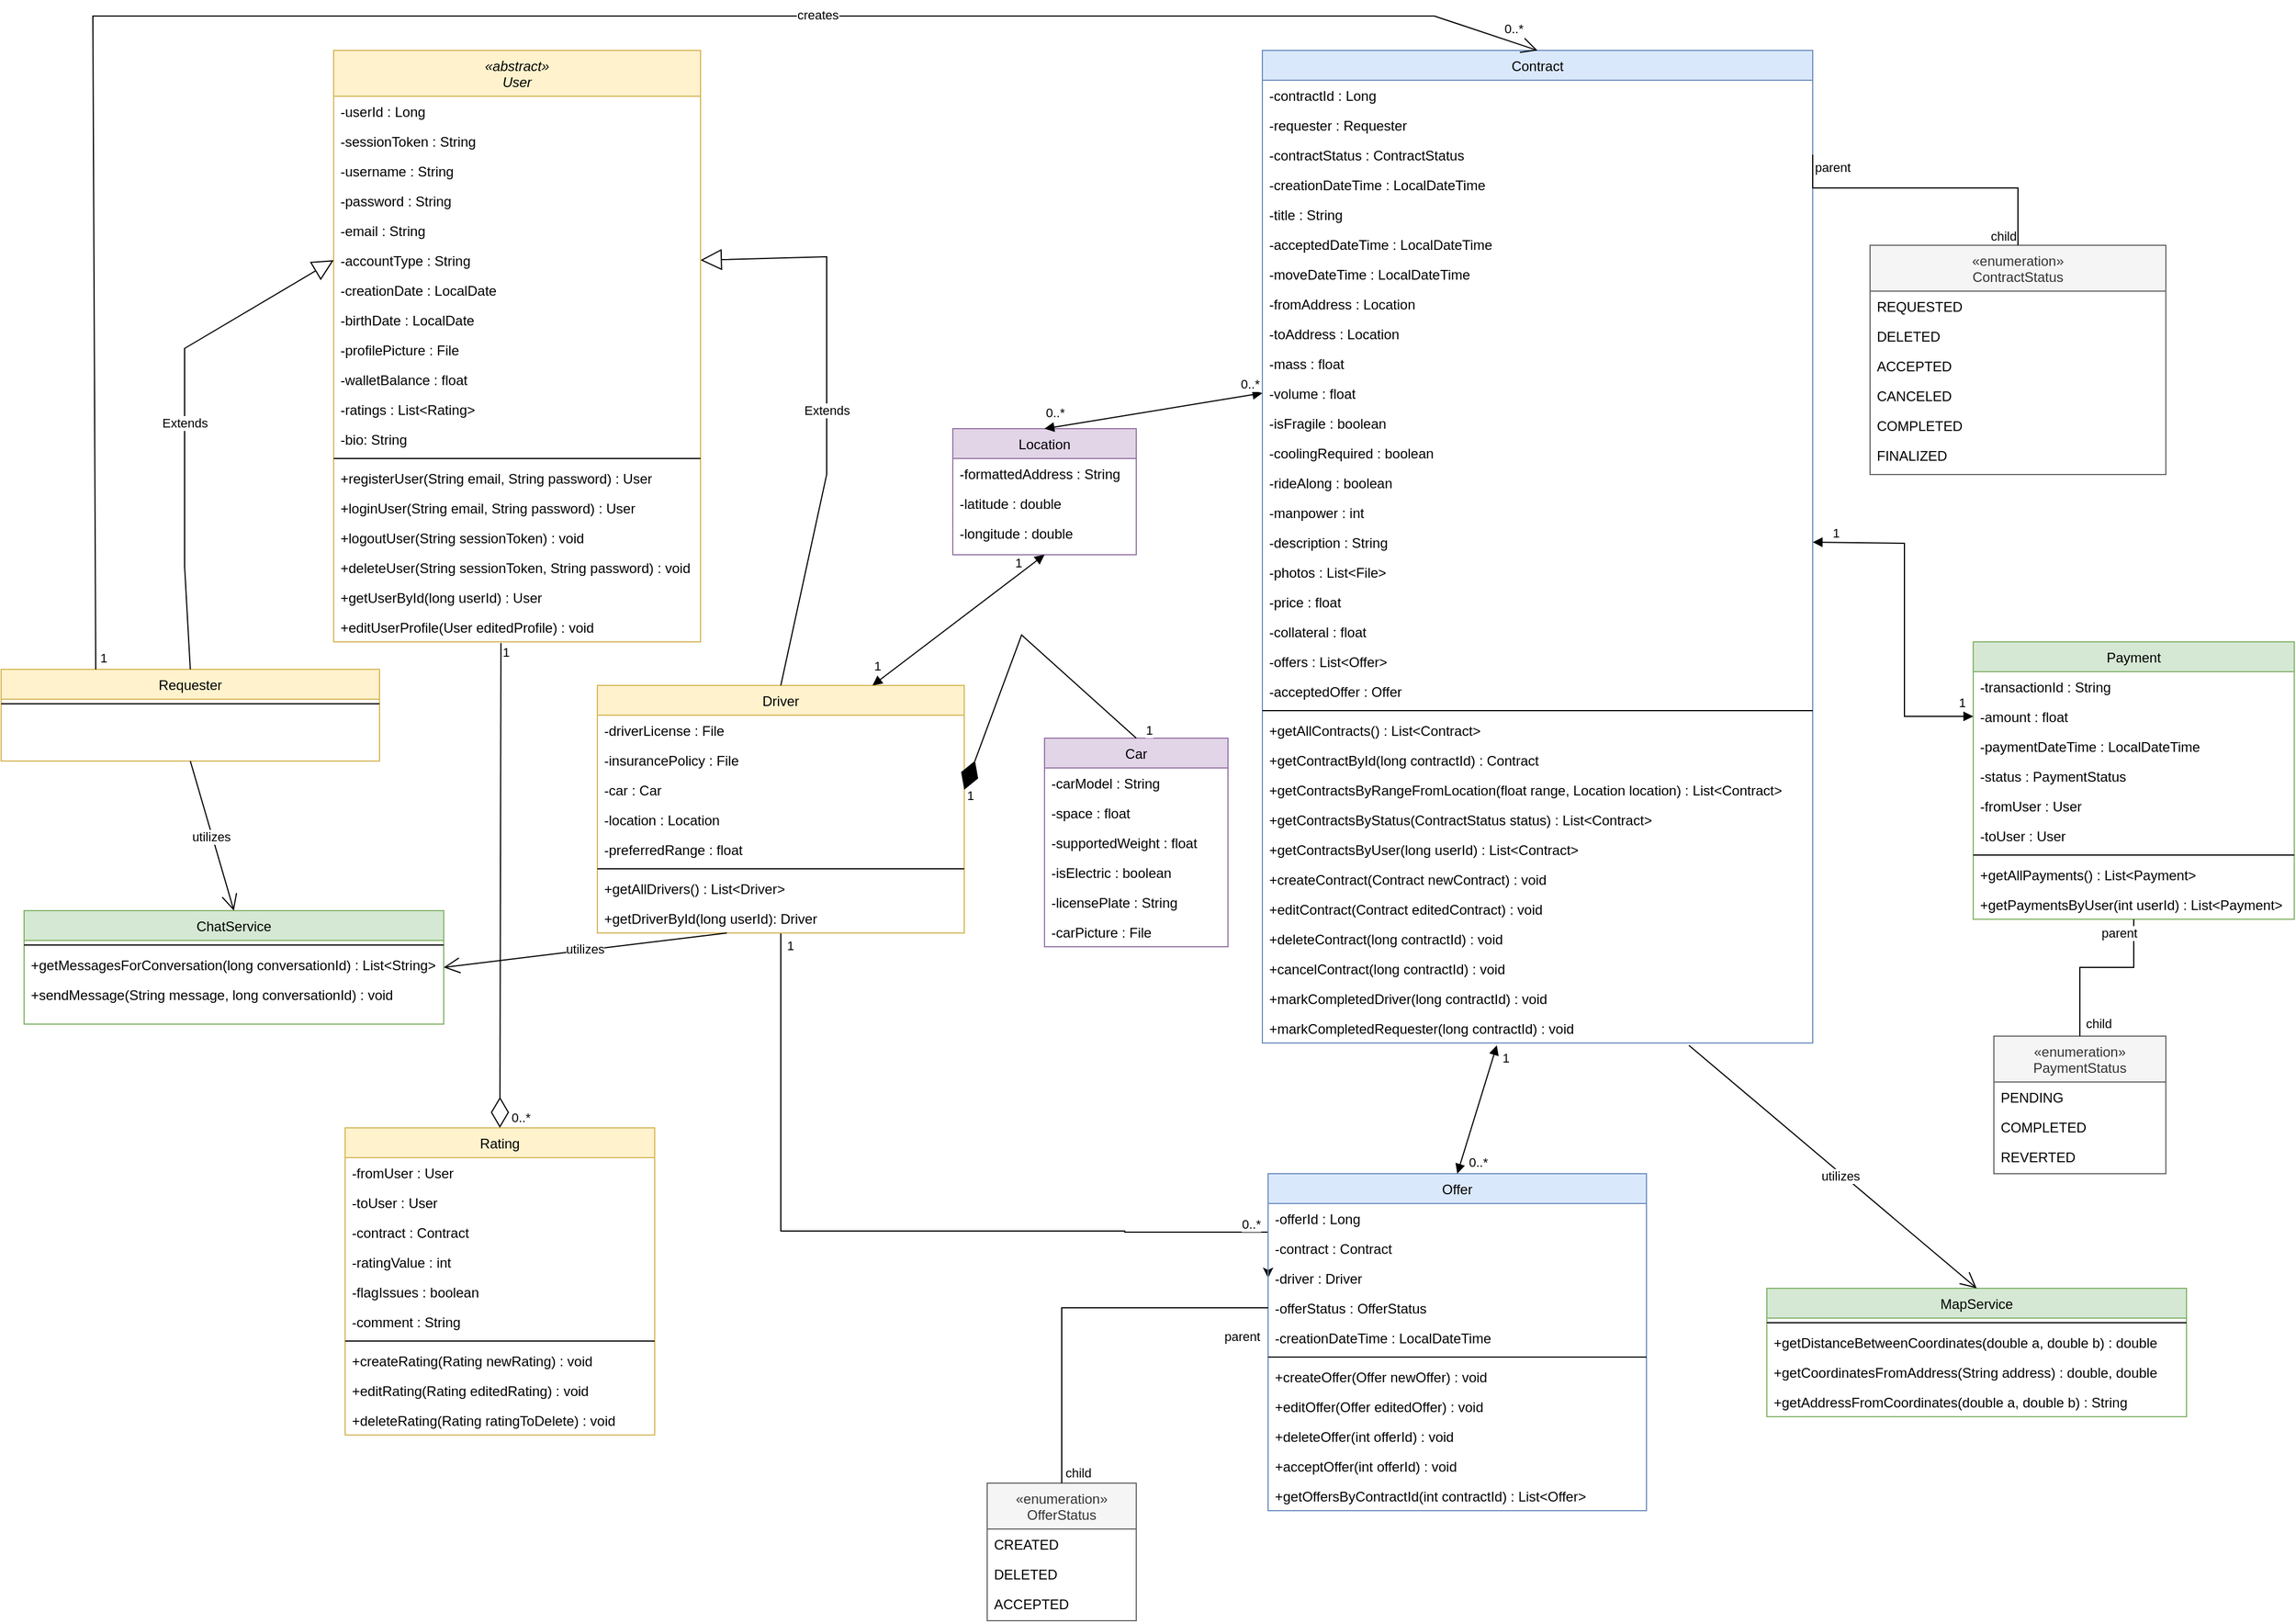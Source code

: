 <mxfile version="26.1.1">
  <diagram id="C5RBs43oDa-KdzZeNtuy" name="Page-1">
    <mxGraphModel dx="2593" dy="1281" grid="1" gridSize="10" guides="1" tooltips="1" connect="1" arrows="1" fold="1" page="1" pageScale="1" pageWidth="1654" pageHeight="1169" math="0" shadow="0">
      <root>
        <mxCell id="WIyWlLk6GJQsqaUBKTNV-0" />
        <mxCell id="WIyWlLk6GJQsqaUBKTNV-1" parent="WIyWlLk6GJQsqaUBKTNV-0" />
        <mxCell id="zkfFHV4jXpPFQw0GAbJ--0" value="«abstract»&#xa;User" style="swimlane;fontStyle=2;align=center;verticalAlign=top;childLayout=stackLayout;horizontal=1;startSize=40;horizontalStack=0;resizeParent=1;resizeLast=0;collapsible=1;marginBottom=0;rounded=0;shadow=0;strokeWidth=1;fillColor=#fff2cc;strokeColor=#d6b656;" parent="WIyWlLk6GJQsqaUBKTNV-1" vertex="1">
          <mxGeometry x="320" y="60" width="320" height="516" as="geometry">
            <mxRectangle x="230" y="140" width="160" height="26" as="alternateBounds" />
          </mxGeometry>
        </mxCell>
        <mxCell id="FhAC9SpLo2Exs4h5NFUT-3" value="-userId : Long" style="text;align=left;verticalAlign=top;spacingLeft=4;spacingRight=4;overflow=hidden;rotatable=0;points=[[0,0.5],[1,0.5]];portConstraint=eastwest;" parent="zkfFHV4jXpPFQw0GAbJ--0" vertex="1">
          <mxGeometry y="40" width="320" height="26" as="geometry" />
        </mxCell>
        <mxCell id="FhAC9SpLo2Exs4h5NFUT-22" value="-sessionToken : String" style="text;align=left;verticalAlign=top;spacingLeft=4;spacingRight=4;overflow=hidden;rotatable=0;points=[[0,0.5],[1,0.5]];portConstraint=eastwest;rounded=0;shadow=0;html=0;" parent="zkfFHV4jXpPFQw0GAbJ--0" vertex="1">
          <mxGeometry y="66" width="320" height="26" as="geometry" />
        </mxCell>
        <mxCell id="zkfFHV4jXpPFQw0GAbJ--1" value="-username : String" style="text;align=left;verticalAlign=top;spacingLeft=4;spacingRight=4;overflow=hidden;rotatable=0;points=[[0,0.5],[1,0.5]];portConstraint=eastwest;" parent="zkfFHV4jXpPFQw0GAbJ--0" vertex="1">
          <mxGeometry y="92" width="320" height="26" as="geometry" />
        </mxCell>
        <mxCell id="zkfFHV4jXpPFQw0GAbJ--2" value="-password : String" style="text;align=left;verticalAlign=top;spacingLeft=4;spacingRight=4;overflow=hidden;rotatable=0;points=[[0,0.5],[1,0.5]];portConstraint=eastwest;rounded=0;shadow=0;html=0;" parent="zkfFHV4jXpPFQw0GAbJ--0" vertex="1">
          <mxGeometry y="118" width="320" height="26" as="geometry" />
        </mxCell>
        <mxCell id="zkfFHV4jXpPFQw0GAbJ--3" value="-email : String" style="text;align=left;verticalAlign=top;spacingLeft=4;spacingRight=4;overflow=hidden;rotatable=0;points=[[0,0.5],[1,0.5]];portConstraint=eastwest;rounded=0;shadow=0;html=0;" parent="zkfFHV4jXpPFQw0GAbJ--0" vertex="1">
          <mxGeometry y="144" width="320" height="26" as="geometry" />
        </mxCell>
        <mxCell id="FhAC9SpLo2Exs4h5NFUT-2" value="-accountType : String" style="text;align=left;verticalAlign=top;spacingLeft=4;spacingRight=4;overflow=hidden;rotatable=0;points=[[0,0.5],[1,0.5]];portConstraint=eastwest;rounded=0;shadow=0;html=0;" parent="zkfFHV4jXpPFQw0GAbJ--0" vertex="1">
          <mxGeometry y="170" width="320" height="26" as="geometry" />
        </mxCell>
        <mxCell id="FhAC9SpLo2Exs4h5NFUT-7" value="-creationDate : LocalDate" style="text;align=left;verticalAlign=top;spacingLeft=4;spacingRight=4;overflow=hidden;rotatable=0;points=[[0,0.5],[1,0.5]];portConstraint=eastwest;rounded=0;shadow=0;html=0;" parent="zkfFHV4jXpPFQw0GAbJ--0" vertex="1">
          <mxGeometry y="196" width="320" height="26" as="geometry" />
        </mxCell>
        <mxCell id="FhAC9SpLo2Exs4h5NFUT-8" value="-birthDate : LocalDate" style="text;align=left;verticalAlign=top;spacingLeft=4;spacingRight=4;overflow=hidden;rotatable=0;points=[[0,0.5],[1,0.5]];portConstraint=eastwest;rounded=0;shadow=0;html=0;" parent="zkfFHV4jXpPFQw0GAbJ--0" vertex="1">
          <mxGeometry y="222" width="320" height="26" as="geometry" />
        </mxCell>
        <mxCell id="FhAC9SpLo2Exs4h5NFUT-9" value="-profilePicture : File" style="text;align=left;verticalAlign=top;spacingLeft=4;spacingRight=4;overflow=hidden;rotatable=0;points=[[0,0.5],[1,0.5]];portConstraint=eastwest;rounded=0;shadow=0;html=0;" parent="zkfFHV4jXpPFQw0GAbJ--0" vertex="1">
          <mxGeometry y="248" width="320" height="26" as="geometry" />
        </mxCell>
        <mxCell id="WWke9V1UBgyfjbNEmQkF-37" value="-walletBalance : float" style="text;align=left;verticalAlign=top;spacingLeft=4;spacingRight=4;overflow=hidden;rotatable=0;points=[[0,0.5],[1,0.5]];portConstraint=eastwest;rounded=0;shadow=0;html=0;" parent="zkfFHV4jXpPFQw0GAbJ--0" vertex="1">
          <mxGeometry y="274" width="320" height="26" as="geometry" />
        </mxCell>
        <mxCell id="WWke9V1UBgyfjbNEmQkF-55" value="-ratings : List&lt;Rating&gt;" style="text;align=left;verticalAlign=top;spacingLeft=4;spacingRight=4;overflow=hidden;rotatable=0;points=[[0,0.5],[1,0.5]];portConstraint=eastwest;rounded=0;shadow=0;html=0;" parent="zkfFHV4jXpPFQw0GAbJ--0" vertex="1">
          <mxGeometry y="300" width="320" height="26" as="geometry" />
        </mxCell>
        <mxCell id="WWke9V1UBgyfjbNEmQkF-95" value="-bio: String" style="text;align=left;verticalAlign=top;spacingLeft=4;spacingRight=4;overflow=hidden;rotatable=0;points=[[0,0.5],[1,0.5]];portConstraint=eastwest;rounded=0;shadow=0;html=0;" parent="zkfFHV4jXpPFQw0GAbJ--0" vertex="1">
          <mxGeometry y="326" width="320" height="26" as="geometry" />
        </mxCell>
        <mxCell id="zkfFHV4jXpPFQw0GAbJ--4" value="" style="line;html=1;strokeWidth=1;align=left;verticalAlign=middle;spacingTop=-1;spacingLeft=3;spacingRight=3;rotatable=0;labelPosition=right;points=[];portConstraint=eastwest;" parent="zkfFHV4jXpPFQw0GAbJ--0" vertex="1">
          <mxGeometry y="352" width="320" height="8" as="geometry" />
        </mxCell>
        <mxCell id="FhAC9SpLo2Exs4h5NFUT-20" value="+registerUser(String email, String password) : User" style="text;align=left;verticalAlign=top;spacingLeft=4;spacingRight=4;overflow=hidden;rotatable=0;points=[[0,0.5],[1,0.5]];portConstraint=eastwest;rounded=0;shadow=0;html=0;" parent="zkfFHV4jXpPFQw0GAbJ--0" vertex="1">
          <mxGeometry y="360" width="320" height="26" as="geometry" />
        </mxCell>
        <mxCell id="FhAC9SpLo2Exs4h5NFUT-23" value="+loginUser(String email, String password) : User" style="text;align=left;verticalAlign=top;spacingLeft=4;spacingRight=4;overflow=hidden;rotatable=0;points=[[0,0.5],[1,0.5]];portConstraint=eastwest;rounded=0;shadow=0;html=0;" parent="zkfFHV4jXpPFQw0GAbJ--0" vertex="1">
          <mxGeometry y="386" width="320" height="26" as="geometry" />
        </mxCell>
        <mxCell id="FhAC9SpLo2Exs4h5NFUT-40" value="+logoutUser(String sessionToken) : void" style="text;align=left;verticalAlign=top;spacingLeft=4;spacingRight=4;overflow=hidden;rotatable=0;points=[[0,0.5],[1,0.5]];portConstraint=eastwest;rounded=0;shadow=0;html=0;" parent="zkfFHV4jXpPFQw0GAbJ--0" vertex="1">
          <mxGeometry y="412" width="320" height="26" as="geometry" />
        </mxCell>
        <mxCell id="FhAC9SpLo2Exs4h5NFUT-38" value="+deleteUser(String sessionToken, String password) : void" style="text;align=left;verticalAlign=top;spacingLeft=4;spacingRight=4;overflow=hidden;rotatable=0;points=[[0,0.5],[1,0.5]];portConstraint=eastwest;rounded=0;shadow=0;html=0;" parent="zkfFHV4jXpPFQw0GAbJ--0" vertex="1">
          <mxGeometry y="438" width="320" height="26" as="geometry" />
        </mxCell>
        <mxCell id="WWke9V1UBgyfjbNEmQkF-67" value="+getUserById(long userId) : User" style="text;align=left;verticalAlign=top;spacingLeft=4;spacingRight=4;overflow=hidden;rotatable=0;points=[[0,0.5],[1,0.5]];portConstraint=eastwest;rounded=0;shadow=0;html=0;" parent="zkfFHV4jXpPFQw0GAbJ--0" vertex="1">
          <mxGeometry y="464" width="320" height="26" as="geometry" />
        </mxCell>
        <mxCell id="WWke9V1UBgyfjbNEmQkF-79" value="+editUserProfile(User editedProfile) : void" style="text;align=left;verticalAlign=top;spacingLeft=4;spacingRight=4;overflow=hidden;rotatable=0;points=[[0,0.5],[1,0.5]];portConstraint=eastwest;rounded=0;shadow=0;html=0;" parent="zkfFHV4jXpPFQw0GAbJ--0" vertex="1">
          <mxGeometry y="490" width="320" height="26" as="geometry" />
        </mxCell>
        <mxCell id="FhAC9SpLo2Exs4h5NFUT-10" value="Requester" style="swimlane;fontStyle=0;align=center;verticalAlign=top;childLayout=stackLayout;horizontal=1;startSize=26;horizontalStack=0;resizeParent=1;resizeLast=0;collapsible=1;marginBottom=0;rounded=0;shadow=0;strokeWidth=1;fillColor=#fff2cc;strokeColor=#d6b656;" parent="WIyWlLk6GJQsqaUBKTNV-1" vertex="1">
          <mxGeometry x="30" y="600" width="330" height="80" as="geometry">
            <mxRectangle x="230" y="140" width="160" height="26" as="alternateBounds" />
          </mxGeometry>
        </mxCell>
        <mxCell id="FhAC9SpLo2Exs4h5NFUT-19" value="" style="line;html=1;strokeWidth=1;align=left;verticalAlign=middle;spacingTop=-1;spacingLeft=3;spacingRight=3;rotatable=0;labelPosition=right;points=[];portConstraint=eastwest;" parent="FhAC9SpLo2Exs4h5NFUT-10" vertex="1">
          <mxGeometry y="26" width="330" height="8" as="geometry" />
        </mxCell>
        <mxCell id="WWke9V1UBgyfjbNEmQkF-149" style="edgeStyle=orthogonalEdgeStyle;rounded=0;orthogonalLoop=1;jettySize=auto;html=1;entryX=0;entryY=0.5;entryDx=0;entryDy=0;exitX=0.5;exitY=1;exitDx=0;exitDy=0;" parent="WIyWlLk6GJQsqaUBKTNV-1" source="FhAC9SpLo2Exs4h5NFUT-29" target="WWke9V1UBgyfjbNEmQkF-9" edge="1">
          <mxGeometry relative="1" as="geometry">
            <mxPoint x="860" y="830" as="sourcePoint" />
            <Array as="points">
              <mxPoint x="710" y="1090" />
              <mxPoint x="1010" y="1090" />
              <mxPoint x="1010" y="1091" />
            </Array>
          </mxGeometry>
        </mxCell>
        <mxCell id="FhAC9SpLo2Exs4h5NFUT-29" value="Driver" style="swimlane;fontStyle=0;align=center;verticalAlign=top;childLayout=stackLayout;horizontal=1;startSize=26;horizontalStack=0;resizeParent=1;resizeLast=0;collapsible=1;marginBottom=0;rounded=0;shadow=0;strokeWidth=1;fillColor=#fff2cc;strokeColor=#d6b656;" parent="WIyWlLk6GJQsqaUBKTNV-1" vertex="1">
          <mxGeometry x="550" y="614" width="320" height="216" as="geometry">
            <mxRectangle x="230" y="140" width="160" height="26" as="alternateBounds" />
          </mxGeometry>
        </mxCell>
        <mxCell id="FhAC9SpLo2Exs4h5NFUT-30" value="-driverLicense : File" style="text;align=left;verticalAlign=top;spacingLeft=4;spacingRight=4;overflow=hidden;rotatable=0;points=[[0,0.5],[1,0.5]];portConstraint=eastwest;" parent="FhAC9SpLo2Exs4h5NFUT-29" vertex="1">
          <mxGeometry y="26" width="320" height="26" as="geometry" />
        </mxCell>
        <mxCell id="WWke9V1UBgyfjbNEmQkF-32" value="-insurancePolicy : File" style="text;align=left;verticalAlign=top;spacingLeft=4;spacingRight=4;overflow=hidden;rotatable=0;points=[[0,0.5],[1,0.5]];portConstraint=eastwest;" parent="FhAC9SpLo2Exs4h5NFUT-29" vertex="1">
          <mxGeometry y="52" width="320" height="26" as="geometry" />
        </mxCell>
        <mxCell id="WWke9V1UBgyfjbNEmQkF-33" value="-car : Car" style="text;align=left;verticalAlign=top;spacingLeft=4;spacingRight=4;overflow=hidden;rotatable=0;points=[[0,0.5],[1,0.5]];portConstraint=eastwest;" parent="FhAC9SpLo2Exs4h5NFUT-29" vertex="1">
          <mxGeometry y="78" width="320" height="26" as="geometry" />
        </mxCell>
        <mxCell id="WWke9V1UBgyfjbNEmQkF-94" value="-location : Location" style="text;align=left;verticalAlign=top;spacingLeft=4;spacingRight=4;overflow=hidden;rotatable=0;points=[[0,0.5],[1,0.5]];portConstraint=eastwest;" parent="FhAC9SpLo2Exs4h5NFUT-29" vertex="1">
          <mxGeometry y="104" width="320" height="26" as="geometry" />
        </mxCell>
        <mxCell id="WWke9V1UBgyfjbNEmQkF-91" value="-preferredRange : float" style="text;align=left;verticalAlign=top;spacingLeft=4;spacingRight=4;overflow=hidden;rotatable=0;points=[[0,0.5],[1,0.5]];portConstraint=eastwest;" parent="FhAC9SpLo2Exs4h5NFUT-29" vertex="1">
          <mxGeometry y="130" width="320" height="26" as="geometry" />
        </mxCell>
        <mxCell id="FhAC9SpLo2Exs4h5NFUT-31" value="" style="line;html=1;strokeWidth=1;align=left;verticalAlign=middle;spacingTop=-1;spacingLeft=3;spacingRight=3;rotatable=0;labelPosition=right;points=[];portConstraint=eastwest;" parent="FhAC9SpLo2Exs4h5NFUT-29" vertex="1">
          <mxGeometry y="156" width="320" height="8" as="geometry" />
        </mxCell>
        <mxCell id="F-1wdAUq19SxOaRXuWvX-0" value="+getAllDrivers() : List&lt;Driver&gt;" style="text;align=left;verticalAlign=top;spacingLeft=4;spacingRight=4;overflow=hidden;rotatable=0;points=[[0,0.5],[1,0.5]];portConstraint=eastwest;" parent="FhAC9SpLo2Exs4h5NFUT-29" vertex="1">
          <mxGeometry y="164" width="320" height="26" as="geometry" />
        </mxCell>
        <mxCell id="WWke9V1UBgyfjbNEmQkF-143" value="+getDriverById(long userId): Driver" style="text;align=left;verticalAlign=top;spacingLeft=4;spacingRight=4;overflow=hidden;rotatable=0;points=[[0,0.5],[1,0.5]];portConstraint=eastwest;" parent="FhAC9SpLo2Exs4h5NFUT-29" vertex="1">
          <mxGeometry y="190" width="320" height="26" as="geometry" />
        </mxCell>
        <mxCell id="FhAC9SpLo2Exs4h5NFUT-42" value="Contract" style="swimlane;fontStyle=0;align=center;verticalAlign=top;childLayout=stackLayout;horizontal=1;startSize=26;horizontalStack=0;resizeParent=1;resizeLast=0;collapsible=1;marginBottom=0;rounded=0;shadow=0;strokeWidth=1;fillColor=#dae8fc;strokeColor=#6c8ebf;" parent="WIyWlLk6GJQsqaUBKTNV-1" vertex="1">
          <mxGeometry x="1130" y="60" width="480" height="866" as="geometry">
            <mxRectangle x="230" y="140" width="160" height="26" as="alternateBounds" />
          </mxGeometry>
        </mxCell>
        <mxCell id="FhAC9SpLo2Exs4h5NFUT-43" value="-contractId : Long" style="text;align=left;verticalAlign=top;spacingLeft=4;spacingRight=4;overflow=hidden;rotatable=0;points=[[0,0.5],[1,0.5]];portConstraint=eastwest;" parent="FhAC9SpLo2Exs4h5NFUT-42" vertex="1">
          <mxGeometry y="26" width="480" height="26" as="geometry" />
        </mxCell>
        <mxCell id="FhAC9SpLo2Exs4h5NFUT-46" value="-requester : Requester" style="text;align=left;verticalAlign=top;spacingLeft=4;spacingRight=4;overflow=hidden;rotatable=0;points=[[0,0.5],[1,0.5]];portConstraint=eastwest;" parent="FhAC9SpLo2Exs4h5NFUT-42" vertex="1">
          <mxGeometry y="52" width="480" height="26" as="geometry" />
        </mxCell>
        <mxCell id="FhAC9SpLo2Exs4h5NFUT-49" value="-contractStatus : ContractStatus" style="text;align=left;verticalAlign=top;spacingLeft=4;spacingRight=4;overflow=hidden;rotatable=0;points=[[0,0.5],[1,0.5]];portConstraint=eastwest;" parent="FhAC9SpLo2Exs4h5NFUT-42" vertex="1">
          <mxGeometry y="78" width="480" height="26" as="geometry" />
        </mxCell>
        <mxCell id="FhAC9SpLo2Exs4h5NFUT-47" value="-creationDateTime : LocalDateTime" style="text;align=left;verticalAlign=top;spacingLeft=4;spacingRight=4;overflow=hidden;rotatable=0;points=[[0,0.5],[1,0.5]];portConstraint=eastwest;" parent="FhAC9SpLo2Exs4h5NFUT-42" vertex="1">
          <mxGeometry y="104" width="480" height="26" as="geometry" />
        </mxCell>
        <mxCell id="WWke9V1UBgyfjbNEmQkF-152" value="-title : String" style="text;align=left;verticalAlign=top;spacingLeft=4;spacingRight=4;overflow=hidden;rotatable=0;points=[[0,0.5],[1,0.5]];portConstraint=eastwest;" parent="FhAC9SpLo2Exs4h5NFUT-42" vertex="1">
          <mxGeometry y="130" width="480" height="26" as="geometry" />
        </mxCell>
        <mxCell id="WWke9V1UBgyfjbNEmQkF-80" value="-acceptedDateTime : LocalDateTime" style="text;align=left;verticalAlign=top;spacingLeft=4;spacingRight=4;overflow=hidden;rotatable=0;points=[[0,0.5],[1,0.5]];portConstraint=eastwest;" parent="FhAC9SpLo2Exs4h5NFUT-42" vertex="1">
          <mxGeometry y="156" width="480" height="26" as="geometry" />
        </mxCell>
        <mxCell id="FhAC9SpLo2Exs4h5NFUT-48" value="-moveDateTime : LocalDateTime" style="text;align=left;verticalAlign=top;spacingLeft=4;spacingRight=4;overflow=hidden;rotatable=0;points=[[0,0.5],[1,0.5]];portConstraint=eastwest;" parent="FhAC9SpLo2Exs4h5NFUT-42" vertex="1">
          <mxGeometry y="182" width="480" height="26" as="geometry" />
        </mxCell>
        <mxCell id="FhAC9SpLo2Exs4h5NFUT-68" value="-fromAddress : Location" style="text;align=left;verticalAlign=top;spacingLeft=4;spacingRight=4;overflow=hidden;rotatable=0;points=[[0,0.5],[1,0.5]];portConstraint=eastwest;" parent="FhAC9SpLo2Exs4h5NFUT-42" vertex="1">
          <mxGeometry y="208" width="480" height="26" as="geometry" />
        </mxCell>
        <mxCell id="FhAC9SpLo2Exs4h5NFUT-69" value="-toAddress : Location" style="text;align=left;verticalAlign=top;spacingLeft=4;spacingRight=4;overflow=hidden;rotatable=0;points=[[0,0.5],[1,0.5]];portConstraint=eastwest;" parent="FhAC9SpLo2Exs4h5NFUT-42" vertex="1">
          <mxGeometry y="234" width="480" height="26" as="geometry" />
        </mxCell>
        <mxCell id="WWke9V1UBgyfjbNEmQkF-0" value="-mass : float" style="text;align=left;verticalAlign=top;spacingLeft=4;spacingRight=4;overflow=hidden;rotatable=0;points=[[0,0.5],[1,0.5]];portConstraint=eastwest;" parent="FhAC9SpLo2Exs4h5NFUT-42" vertex="1">
          <mxGeometry y="260" width="480" height="26" as="geometry" />
        </mxCell>
        <mxCell id="WWke9V1UBgyfjbNEmQkF-1" value="-volume : float" style="text;align=left;verticalAlign=top;spacingLeft=4;spacingRight=4;overflow=hidden;rotatable=0;points=[[0,0.5],[1,0.5]];portConstraint=eastwest;" parent="FhAC9SpLo2Exs4h5NFUT-42" vertex="1">
          <mxGeometry y="286" width="480" height="26" as="geometry" />
        </mxCell>
        <mxCell id="WWke9V1UBgyfjbNEmQkF-2" value="-isFragile : boolean" style="text;align=left;verticalAlign=top;spacingLeft=4;spacingRight=4;overflow=hidden;rotatable=0;points=[[0,0.5],[1,0.5]];portConstraint=eastwest;" parent="FhAC9SpLo2Exs4h5NFUT-42" vertex="1">
          <mxGeometry y="312" width="480" height="26" as="geometry" />
        </mxCell>
        <mxCell id="WWke9V1UBgyfjbNEmQkF-44" value="-coolingRequired : boolean" style="text;align=left;verticalAlign=top;spacingLeft=4;spacingRight=4;overflow=hidden;rotatable=0;points=[[0,0.5],[1,0.5]];portConstraint=eastwest;" parent="FhAC9SpLo2Exs4h5NFUT-42" vertex="1">
          <mxGeometry y="338" width="480" height="26" as="geometry" />
        </mxCell>
        <mxCell id="WWke9V1UBgyfjbNEmQkF-42" value="-rideAlong : boolean" style="text;align=left;verticalAlign=top;spacingLeft=4;spacingRight=4;overflow=hidden;rotatable=0;points=[[0,0.5],[1,0.5]];portConstraint=eastwest;" parent="FhAC9SpLo2Exs4h5NFUT-42" vertex="1">
          <mxGeometry y="364" width="480" height="26" as="geometry" />
        </mxCell>
        <mxCell id="WWke9V1UBgyfjbNEmQkF-3" value="-manpower : int" style="text;align=left;verticalAlign=top;spacingLeft=4;spacingRight=4;overflow=hidden;rotatable=0;points=[[0,0.5],[1,0.5]];portConstraint=eastwest;" parent="FhAC9SpLo2Exs4h5NFUT-42" vertex="1">
          <mxGeometry y="390" width="480" height="26" as="geometry" />
        </mxCell>
        <mxCell id="FhAC9SpLo2Exs4h5NFUT-66" value="-description : String" style="text;align=left;verticalAlign=top;spacingLeft=4;spacingRight=4;overflow=hidden;rotatable=0;points=[[0,0.5],[1,0.5]];portConstraint=eastwest;" parent="FhAC9SpLo2Exs4h5NFUT-42" vertex="1">
          <mxGeometry y="416" width="480" height="26" as="geometry" />
        </mxCell>
        <mxCell id="FhAC9SpLo2Exs4h5NFUT-67" value="-photos : List&lt;File&gt;" style="text;align=left;verticalAlign=top;spacingLeft=4;spacingRight=4;overflow=hidden;rotatable=0;points=[[0,0.5],[1,0.5]];portConstraint=eastwest;" parent="FhAC9SpLo2Exs4h5NFUT-42" vertex="1">
          <mxGeometry y="442" width="480" height="26" as="geometry" />
        </mxCell>
        <mxCell id="WWke9V1UBgyfjbNEmQkF-43" value="-price : float" style="text;align=left;verticalAlign=top;spacingLeft=4;spacingRight=4;overflow=hidden;rotatable=0;points=[[0,0.5],[1,0.5]];portConstraint=eastwest;" parent="FhAC9SpLo2Exs4h5NFUT-42" vertex="1">
          <mxGeometry y="468" width="480" height="26" as="geometry" />
        </mxCell>
        <mxCell id="WWke9V1UBgyfjbNEmQkF-90" value="-collateral : float" style="text;align=left;verticalAlign=top;spacingLeft=4;spacingRight=4;overflow=hidden;rotatable=0;points=[[0,0.5],[1,0.5]];portConstraint=eastwest;" parent="FhAC9SpLo2Exs4h5NFUT-42" vertex="1">
          <mxGeometry y="494" width="480" height="26" as="geometry" />
        </mxCell>
        <mxCell id="WWke9V1UBgyfjbNEmQkF-6" value="-offers : List&lt;Offer&gt;" style="text;align=left;verticalAlign=top;spacingLeft=4;spacingRight=4;overflow=hidden;rotatable=0;points=[[0,0.5],[1,0.5]];portConstraint=eastwest;" parent="FhAC9SpLo2Exs4h5NFUT-42" vertex="1">
          <mxGeometry y="520" width="480" height="26" as="geometry" />
        </mxCell>
        <mxCell id="WWke9V1UBgyfjbNEmQkF-82" value="-acceptedOffer : Offer" style="text;align=left;verticalAlign=top;spacingLeft=4;spacingRight=4;overflow=hidden;rotatable=0;points=[[0,0.5],[1,0.5]];portConstraint=eastwest;" parent="FhAC9SpLo2Exs4h5NFUT-42" vertex="1">
          <mxGeometry y="546" width="480" height="26" as="geometry" />
        </mxCell>
        <mxCell id="FhAC9SpLo2Exs4h5NFUT-44" value="" style="line;html=1;strokeWidth=1;align=left;verticalAlign=middle;spacingTop=-1;spacingLeft=3;spacingRight=3;rotatable=0;labelPosition=right;points=[];portConstraint=eastwest;" parent="FhAC9SpLo2Exs4h5NFUT-42" vertex="1">
          <mxGeometry y="572" width="480" height="8" as="geometry" />
        </mxCell>
        <mxCell id="WWke9V1UBgyfjbNEmQkF-45" value="+getAllContracts() : List&lt;Contract&gt;" style="text;align=left;verticalAlign=top;spacingLeft=4;spacingRight=4;overflow=hidden;rotatable=0;points=[[0,0.5],[1,0.5]];portConstraint=eastwest;rounded=0;shadow=0;html=0;" parent="FhAC9SpLo2Exs4h5NFUT-42" vertex="1">
          <mxGeometry y="580" width="480" height="26" as="geometry" />
        </mxCell>
        <mxCell id="WWke9V1UBgyfjbNEmQkF-70" value="+getContractById(long contractId) : Contract" style="text;align=left;verticalAlign=top;spacingLeft=4;spacingRight=4;overflow=hidden;rotatable=0;points=[[0,0.5],[1,0.5]];portConstraint=eastwest;rounded=0;shadow=0;html=0;" parent="FhAC9SpLo2Exs4h5NFUT-42" vertex="1">
          <mxGeometry y="606" width="480" height="26" as="geometry" />
        </mxCell>
        <mxCell id="Bt347BVtTf7wI5bAvhxt-3" value="+getContractsByRangeFromLocation(float range, Location location) : List&lt;Contract&gt;" style="text;align=left;verticalAlign=top;spacingLeft=4;spacingRight=4;overflow=hidden;rotatable=0;points=[[0,0.5],[1,0.5]];portConstraint=eastwest;rounded=0;shadow=0;html=0;" vertex="1" parent="FhAC9SpLo2Exs4h5NFUT-42">
          <mxGeometry y="632" width="480" height="26" as="geometry" />
        </mxCell>
        <mxCell id="Bt347BVtTf7wI5bAvhxt-6" value="+getContractsByStatus(ContractStatus status) : List&lt;Contract&gt;" style="text;align=left;verticalAlign=top;spacingLeft=4;spacingRight=4;overflow=hidden;rotatable=0;points=[[0,0.5],[1,0.5]];portConstraint=eastwest;rounded=0;shadow=0;html=0;" vertex="1" parent="FhAC9SpLo2Exs4h5NFUT-42">
          <mxGeometry y="658" width="480" height="26" as="geometry" />
        </mxCell>
        <mxCell id="WWke9V1UBgyfjbNEmQkF-78" value="+getContractsByUser(long userId) : List&lt;Contract&gt;" style="text;align=left;verticalAlign=top;spacingLeft=4;spacingRight=4;overflow=hidden;rotatable=0;points=[[0,0.5],[1,0.5]];portConstraint=eastwest;rounded=0;shadow=0;html=0;" parent="FhAC9SpLo2Exs4h5NFUT-42" vertex="1">
          <mxGeometry y="684" width="480" height="26" as="geometry" />
        </mxCell>
        <mxCell id="FhAC9SpLo2Exs4h5NFUT-34" value="+createContract(Contract newContract) : void" style="text;align=left;verticalAlign=top;spacingLeft=4;spacingRight=4;overflow=hidden;rotatable=0;points=[[0,0.5],[1,0.5]];portConstraint=eastwest;rounded=0;shadow=0;html=0;" parent="FhAC9SpLo2Exs4h5NFUT-42" vertex="1">
          <mxGeometry y="710" width="480" height="26" as="geometry" />
        </mxCell>
        <mxCell id="FhAC9SpLo2Exs4h5NFUT-35" value="+editContract(Contract editedContract) : void" style="text;align=left;verticalAlign=top;spacingLeft=4;spacingRight=4;overflow=hidden;rotatable=0;points=[[0,0.5],[1,0.5]];portConstraint=eastwest;rounded=0;shadow=0;html=0;" parent="FhAC9SpLo2Exs4h5NFUT-42" vertex="1">
          <mxGeometry y="736" width="480" height="26" as="geometry" />
        </mxCell>
        <mxCell id="WWke9V1UBgyfjbNEmQkF-4" value="+deleteContract(long contractId) : void" style="text;align=left;verticalAlign=top;spacingLeft=4;spacingRight=4;overflow=hidden;rotatable=0;points=[[0,0.5],[1,0.5]];portConstraint=eastwest;rounded=0;shadow=0;html=0;" parent="FhAC9SpLo2Exs4h5NFUT-42" vertex="1">
          <mxGeometry y="762" width="480" height="26" as="geometry" />
        </mxCell>
        <mxCell id="WWke9V1UBgyfjbNEmQkF-5" value="+cancelContract(long contractId) : void" style="text;align=left;verticalAlign=top;spacingLeft=4;spacingRight=4;overflow=hidden;rotatable=0;points=[[0,0.5],[1,0.5]];portConstraint=eastwest;rounded=0;shadow=0;html=0;" parent="FhAC9SpLo2Exs4h5NFUT-42" vertex="1">
          <mxGeometry y="788" width="480" height="26" as="geometry" />
        </mxCell>
        <mxCell id="WWke9V1UBgyfjbNEmQkF-69" value="+markCompletedDriver(long contractId) : void" style="text;align=left;verticalAlign=top;spacingLeft=4;spacingRight=4;overflow=hidden;rotatable=0;points=[[0,0.5],[1,0.5]];portConstraint=eastwest;rounded=0;shadow=0;html=0;" parent="FhAC9SpLo2Exs4h5NFUT-42" vertex="1">
          <mxGeometry y="814" width="480" height="26" as="geometry" />
        </mxCell>
        <mxCell id="WWke9V1UBgyfjbNEmQkF-72" value="+markCompletedRequester(long contractId) : void" style="text;align=left;verticalAlign=top;spacingLeft=4;spacingRight=4;overflow=hidden;rotatable=0;points=[[0,0.5],[1,0.5]];portConstraint=eastwest;rounded=0;shadow=0;html=0;" parent="FhAC9SpLo2Exs4h5NFUT-42" vertex="1">
          <mxGeometry y="840" width="480" height="26" as="geometry" />
        </mxCell>
        <mxCell id="FhAC9SpLo2Exs4h5NFUT-50" value="«enumeration»&#xa;ContractStatus" style="swimlane;fontStyle=0;align=center;verticalAlign=top;childLayout=stackLayout;horizontal=1;startSize=40;horizontalStack=0;resizeParent=1;resizeLast=0;collapsible=1;marginBottom=0;rounded=0;shadow=0;strokeWidth=1;fillColor=#f5f5f5;fontColor=#333333;strokeColor=#666666;" parent="WIyWlLk6GJQsqaUBKTNV-1" vertex="1">
          <mxGeometry x="1660" y="230" width="258" height="200" as="geometry">
            <mxRectangle x="230" y="140" width="160" height="26" as="alternateBounds" />
          </mxGeometry>
        </mxCell>
        <mxCell id="FhAC9SpLo2Exs4h5NFUT-54" value="REQUESTED" style="text;align=left;verticalAlign=top;spacingLeft=4;spacingRight=4;overflow=hidden;rotatable=0;points=[[0,0.5],[1,0.5]];portConstraint=eastwest;" parent="FhAC9SpLo2Exs4h5NFUT-50" vertex="1">
          <mxGeometry y="40" width="258" height="26" as="geometry" />
        </mxCell>
        <mxCell id="FhAC9SpLo2Exs4h5NFUT-64" value="DELETED" style="text;align=left;verticalAlign=top;spacingLeft=4;spacingRight=4;overflow=hidden;rotatable=0;points=[[0,0.5],[1,0.5]];portConstraint=eastwest;" parent="FhAC9SpLo2Exs4h5NFUT-50" vertex="1">
          <mxGeometry y="66" width="258" height="26" as="geometry" />
        </mxCell>
        <mxCell id="FhAC9SpLo2Exs4h5NFUT-60" value="ACCEPTED" style="text;align=left;verticalAlign=top;spacingLeft=4;spacingRight=4;overflow=hidden;rotatable=0;points=[[0,0.5],[1,0.5]];portConstraint=eastwest;" parent="FhAC9SpLo2Exs4h5NFUT-50" vertex="1">
          <mxGeometry y="92" width="258" height="26" as="geometry" />
        </mxCell>
        <mxCell id="FhAC9SpLo2Exs4h5NFUT-63" value="CANCELED" style="text;align=left;verticalAlign=top;spacingLeft=4;spacingRight=4;overflow=hidden;rotatable=0;points=[[0,0.5],[1,0.5]];portConstraint=eastwest;" parent="FhAC9SpLo2Exs4h5NFUT-50" vertex="1">
          <mxGeometry y="118" width="258" height="26" as="geometry" />
        </mxCell>
        <mxCell id="FhAC9SpLo2Exs4h5NFUT-61" value="COMPLETED" style="text;align=left;verticalAlign=top;spacingLeft=4;spacingRight=4;overflow=hidden;rotatable=0;points=[[0,0.5],[1,0.5]];portConstraint=eastwest;" parent="FhAC9SpLo2Exs4h5NFUT-50" vertex="1">
          <mxGeometry y="144" width="258" height="26" as="geometry" />
        </mxCell>
        <mxCell id="FhAC9SpLo2Exs4h5NFUT-62" value="FINALIZED" style="text;align=left;verticalAlign=top;spacingLeft=4;spacingRight=4;overflow=hidden;rotatable=0;points=[[0,0.5],[1,0.5]];portConstraint=eastwest;" parent="FhAC9SpLo2Exs4h5NFUT-50" vertex="1">
          <mxGeometry y="170" width="258" height="26" as="geometry" />
        </mxCell>
        <mxCell id="FhAC9SpLo2Exs4h5NFUT-70" value="Location" style="swimlane;fontStyle=0;align=center;verticalAlign=top;childLayout=stackLayout;horizontal=1;startSize=26;horizontalStack=0;resizeParent=1;resizeLast=0;collapsible=1;marginBottom=0;rounded=0;shadow=0;strokeWidth=1;fillColor=#e1d5e7;strokeColor=#9673a6;" parent="WIyWlLk6GJQsqaUBKTNV-1" vertex="1">
          <mxGeometry x="860" y="390" width="160" height="110" as="geometry">
            <mxRectangle x="230" y="140" width="160" height="26" as="alternateBounds" />
          </mxGeometry>
        </mxCell>
        <mxCell id="FhAC9SpLo2Exs4h5NFUT-71" value="-formattedAddress : String" style="text;align=left;verticalAlign=top;spacingLeft=4;spacingRight=4;overflow=hidden;rotatable=0;points=[[0,0.5],[1,0.5]];portConstraint=eastwest;" parent="FhAC9SpLo2Exs4h5NFUT-70" vertex="1">
          <mxGeometry y="26" width="160" height="26" as="geometry" />
        </mxCell>
        <mxCell id="FhAC9SpLo2Exs4h5NFUT-72" value="-latitude : double" style="text;align=left;verticalAlign=top;spacingLeft=4;spacingRight=4;overflow=hidden;rotatable=0;points=[[0,0.5],[1,0.5]];portConstraint=eastwest;" parent="FhAC9SpLo2Exs4h5NFUT-70" vertex="1">
          <mxGeometry y="52" width="160" height="26" as="geometry" />
        </mxCell>
        <mxCell id="FhAC9SpLo2Exs4h5NFUT-73" value="-longitude : double" style="text;align=left;verticalAlign=top;spacingLeft=4;spacingRight=4;overflow=hidden;rotatable=0;points=[[0,0.5],[1,0.5]];portConstraint=eastwest;" parent="FhAC9SpLo2Exs4h5NFUT-70" vertex="1">
          <mxGeometry y="78" width="160" height="26" as="geometry" />
        </mxCell>
        <mxCell id="WWke9V1UBgyfjbNEmQkF-7" value="Offer" style="swimlane;fontStyle=0;align=center;verticalAlign=top;childLayout=stackLayout;horizontal=1;startSize=26;horizontalStack=0;resizeParent=1;resizeLast=0;collapsible=1;marginBottom=0;rounded=0;shadow=0;strokeWidth=1;fillColor=#dae8fc;strokeColor=#6c8ebf;" parent="WIyWlLk6GJQsqaUBKTNV-1" vertex="1">
          <mxGeometry x="1135" y="1040" width="330" height="294" as="geometry">
            <mxRectangle x="230" y="140" width="160" height="26" as="alternateBounds" />
          </mxGeometry>
        </mxCell>
        <mxCell id="WWke9V1UBgyfjbNEmQkF-28" value="-offerId : Long" style="text;align=left;verticalAlign=top;spacingLeft=4;spacingRight=4;overflow=hidden;rotatable=0;points=[[0,0.5],[1,0.5]];portConstraint=eastwest;" parent="WWke9V1UBgyfjbNEmQkF-7" vertex="1">
          <mxGeometry y="26" width="330" height="26" as="geometry" />
        </mxCell>
        <mxCell id="WWke9V1UBgyfjbNEmQkF-8" value="-contract : Contract" style="text;align=left;verticalAlign=top;spacingLeft=4;spacingRight=4;overflow=hidden;rotatable=0;points=[[0,0.5],[1,0.5]];portConstraint=eastwest;" parent="WWke9V1UBgyfjbNEmQkF-7" vertex="1">
          <mxGeometry y="52" width="330" height="26" as="geometry" />
        </mxCell>
        <mxCell id="WWke9V1UBgyfjbNEmQkF-9" value="-driver : Driver" style="text;align=left;verticalAlign=top;spacingLeft=4;spacingRight=4;overflow=hidden;rotatable=0;points=[[0,0.5],[1,0.5]];portConstraint=eastwest;" parent="WWke9V1UBgyfjbNEmQkF-7" vertex="1">
          <mxGeometry y="78" width="330" height="26" as="geometry" />
        </mxCell>
        <mxCell id="WWke9V1UBgyfjbNEmQkF-10" value="-offerStatus : OfferStatus" style="text;align=left;verticalAlign=top;spacingLeft=4;spacingRight=4;overflow=hidden;rotatable=0;points=[[0,0.5],[1,0.5]];portConstraint=eastwest;" parent="WWke9V1UBgyfjbNEmQkF-7" vertex="1">
          <mxGeometry y="104" width="330" height="26" as="geometry" />
        </mxCell>
        <mxCell id="WWke9V1UBgyfjbNEmQkF-11" value="-creationDateTime : LocalDateTime" style="text;align=left;verticalAlign=top;spacingLeft=4;spacingRight=4;overflow=hidden;rotatable=0;points=[[0,0.5],[1,0.5]];portConstraint=eastwest;" parent="WWke9V1UBgyfjbNEmQkF-7" vertex="1">
          <mxGeometry y="130" width="330" height="26" as="geometry" />
        </mxCell>
        <mxCell id="WWke9V1UBgyfjbNEmQkF-22" value="" style="line;html=1;strokeWidth=1;align=left;verticalAlign=middle;spacingTop=-1;spacingLeft=3;spacingRight=3;rotatable=0;labelPosition=right;points=[];portConstraint=eastwest;" parent="WWke9V1UBgyfjbNEmQkF-7" vertex="1">
          <mxGeometry y="156" width="330" height="8" as="geometry" />
        </mxCell>
        <mxCell id="WWke9V1UBgyfjbNEmQkF-23" value="+createOffer(Offer newOffer) : void" style="text;align=left;verticalAlign=top;spacingLeft=4;spacingRight=4;overflow=hidden;rotatable=0;points=[[0,0.5],[1,0.5]];portConstraint=eastwest;rounded=0;shadow=0;html=0;" parent="WWke9V1UBgyfjbNEmQkF-7" vertex="1">
          <mxGeometry y="164" width="330" height="26" as="geometry" />
        </mxCell>
        <mxCell id="WWke9V1UBgyfjbNEmQkF-24" value="+editOffer(Offer editedOffer) : void" style="text;align=left;verticalAlign=top;spacingLeft=4;spacingRight=4;overflow=hidden;rotatable=0;points=[[0,0.5],[1,0.5]];portConstraint=eastwest;rounded=0;shadow=0;html=0;" parent="WWke9V1UBgyfjbNEmQkF-7" vertex="1">
          <mxGeometry y="190" width="330" height="26" as="geometry" />
        </mxCell>
        <mxCell id="WWke9V1UBgyfjbNEmQkF-25" value="+deleteOffer(int offerId) : void" style="text;align=left;verticalAlign=top;spacingLeft=4;spacingRight=4;overflow=hidden;rotatable=0;points=[[0,0.5],[1,0.5]];portConstraint=eastwest;rounded=0;shadow=0;html=0;" parent="WWke9V1UBgyfjbNEmQkF-7" vertex="1">
          <mxGeometry y="216" width="330" height="26" as="geometry" />
        </mxCell>
        <mxCell id="WWke9V1UBgyfjbNEmQkF-26" value="+acceptOffer(int offerId) : void" style="text;align=left;verticalAlign=top;spacingLeft=4;spacingRight=4;overflow=hidden;rotatable=0;points=[[0,0.5],[1,0.5]];portConstraint=eastwest;rounded=0;shadow=0;html=0;" parent="WWke9V1UBgyfjbNEmQkF-7" vertex="1">
          <mxGeometry y="242" width="330" height="26" as="geometry" />
        </mxCell>
        <mxCell id="WWke9V1UBgyfjbNEmQkF-76" value="+getOffersByContractId(int contractId) : List&lt;Offer&gt;" style="text;align=left;verticalAlign=top;spacingLeft=4;spacingRight=4;overflow=hidden;rotatable=0;points=[[0,0.5],[1,0.5]];portConstraint=eastwest;rounded=0;shadow=0;html=0;" parent="WWke9V1UBgyfjbNEmQkF-7" vertex="1">
          <mxGeometry y="268" width="330" height="26" as="geometry" />
        </mxCell>
        <mxCell id="WWke9V1UBgyfjbNEmQkF-46" value="«enumeration»&#xa;OfferStatus" style="swimlane;fontStyle=0;align=center;verticalAlign=top;childLayout=stackLayout;horizontal=1;startSize=40;horizontalStack=0;resizeParent=1;resizeLast=0;collapsible=1;marginBottom=0;rounded=0;shadow=0;strokeWidth=1;fillColor=#f5f5f5;strokeColor=#666666;fontColor=#333333;" parent="WIyWlLk6GJQsqaUBKTNV-1" vertex="1">
          <mxGeometry x="890" y="1310" width="130" height="120" as="geometry">
            <mxRectangle x="230" y="140" width="160" height="26" as="alternateBounds" />
          </mxGeometry>
        </mxCell>
        <mxCell id="WWke9V1UBgyfjbNEmQkF-47" value="CREATED" style="text;align=left;verticalAlign=top;spacingLeft=4;spacingRight=4;overflow=hidden;rotatable=0;points=[[0,0.5],[1,0.5]];portConstraint=eastwest;" parent="WWke9V1UBgyfjbNEmQkF-46" vertex="1">
          <mxGeometry y="40" width="130" height="26" as="geometry" />
        </mxCell>
        <mxCell id="WWke9V1UBgyfjbNEmQkF-48" value="DELETED" style="text;align=left;verticalAlign=top;spacingLeft=4;spacingRight=4;overflow=hidden;rotatable=0;points=[[0,0.5],[1,0.5]];portConstraint=eastwest;" parent="WWke9V1UBgyfjbNEmQkF-46" vertex="1">
          <mxGeometry y="66" width="130" height="26" as="geometry" />
        </mxCell>
        <mxCell id="WWke9V1UBgyfjbNEmQkF-49" value="ACCEPTED" style="text;align=left;verticalAlign=top;spacingLeft=4;spacingRight=4;overflow=hidden;rotatable=0;points=[[0,0.5],[1,0.5]];portConstraint=eastwest;" parent="WWke9V1UBgyfjbNEmQkF-46" vertex="1">
          <mxGeometry y="92" width="130" height="26" as="geometry" />
        </mxCell>
        <mxCell id="WWke9V1UBgyfjbNEmQkF-56" value="Rating" style="swimlane;fontStyle=0;align=center;verticalAlign=top;childLayout=stackLayout;horizontal=1;startSize=26;horizontalStack=0;resizeParent=1;resizeLast=0;collapsible=1;marginBottom=0;rounded=0;shadow=0;strokeWidth=1;fillColor=#fff2cc;strokeColor=#d6b656;" parent="WIyWlLk6GJQsqaUBKTNV-1" vertex="1">
          <mxGeometry x="330" y="1000" width="270" height="268" as="geometry">
            <mxRectangle x="230" y="140" width="160" height="26" as="alternateBounds" />
          </mxGeometry>
        </mxCell>
        <mxCell id="WWke9V1UBgyfjbNEmQkF-57" value="-fromUser : User" style="text;align=left;verticalAlign=top;spacingLeft=4;spacingRight=4;overflow=hidden;rotatable=0;points=[[0,0.5],[1,0.5]];portConstraint=eastwest;" parent="WWke9V1UBgyfjbNEmQkF-56" vertex="1">
          <mxGeometry y="26" width="270" height="26" as="geometry" />
        </mxCell>
        <mxCell id="WWke9V1UBgyfjbNEmQkF-58" value="-toUser : User" style="text;align=left;verticalAlign=top;spacingLeft=4;spacingRight=4;overflow=hidden;rotatable=0;points=[[0,0.5],[1,0.5]];portConstraint=eastwest;" parent="WWke9V1UBgyfjbNEmQkF-56" vertex="1">
          <mxGeometry y="52" width="270" height="26" as="geometry" />
        </mxCell>
        <mxCell id="WWke9V1UBgyfjbNEmQkF-59" value="-contract : Contract" style="text;align=left;verticalAlign=top;spacingLeft=4;spacingRight=4;overflow=hidden;rotatable=0;points=[[0,0.5],[1,0.5]];portConstraint=eastwest;" parent="WWke9V1UBgyfjbNEmQkF-56" vertex="1">
          <mxGeometry y="78" width="270" height="26" as="geometry" />
        </mxCell>
        <mxCell id="WWke9V1UBgyfjbNEmQkF-60" value="-ratingValue : int" style="text;align=left;verticalAlign=top;spacingLeft=4;spacingRight=4;overflow=hidden;rotatable=0;points=[[0,0.5],[1,0.5]];portConstraint=eastwest;" parent="WWke9V1UBgyfjbNEmQkF-56" vertex="1">
          <mxGeometry y="104" width="270" height="26" as="geometry" />
        </mxCell>
        <mxCell id="WWke9V1UBgyfjbNEmQkF-92" value="-flagIssues : boolean" style="text;align=left;verticalAlign=top;spacingLeft=4;spacingRight=4;overflow=hidden;rotatable=0;points=[[0,0.5],[1,0.5]];portConstraint=eastwest;" parent="WWke9V1UBgyfjbNEmQkF-56" vertex="1">
          <mxGeometry y="130" width="270" height="26" as="geometry" />
        </mxCell>
        <mxCell id="WWke9V1UBgyfjbNEmQkF-61" value="-comment : String" style="text;align=left;verticalAlign=top;spacingLeft=4;spacingRight=4;overflow=hidden;rotatable=0;points=[[0,0.5],[1,0.5]];portConstraint=eastwest;" parent="WWke9V1UBgyfjbNEmQkF-56" vertex="1">
          <mxGeometry y="156" width="270" height="26" as="geometry" />
        </mxCell>
        <mxCell id="WWke9V1UBgyfjbNEmQkF-62" value="" style="line;html=1;strokeWidth=1;align=left;verticalAlign=middle;spacingTop=-1;spacingLeft=3;spacingRight=3;rotatable=0;labelPosition=right;points=[];portConstraint=eastwest;" parent="WWke9V1UBgyfjbNEmQkF-56" vertex="1">
          <mxGeometry y="182" width="270" height="8" as="geometry" />
        </mxCell>
        <mxCell id="WWke9V1UBgyfjbNEmQkF-64" value="+createRating(Rating newRating) : void" style="text;align=left;verticalAlign=top;spacingLeft=4;spacingRight=4;overflow=hidden;rotatable=0;points=[[0,0.5],[1,0.5]];portConstraint=eastwest;rounded=0;shadow=0;html=0;" parent="WWke9V1UBgyfjbNEmQkF-56" vertex="1">
          <mxGeometry y="190" width="270" height="26" as="geometry" />
        </mxCell>
        <mxCell id="WWke9V1UBgyfjbNEmQkF-65" value="+editRating(Rating editedRating) : void" style="text;align=left;verticalAlign=top;spacingLeft=4;spacingRight=4;overflow=hidden;rotatable=0;points=[[0,0.5],[1,0.5]];portConstraint=eastwest;rounded=0;shadow=0;html=0;" parent="WWke9V1UBgyfjbNEmQkF-56" vertex="1">
          <mxGeometry y="216" width="270" height="26" as="geometry" />
        </mxCell>
        <mxCell id="WWke9V1UBgyfjbNEmQkF-66" value="+deleteRating(Rating ratingToDelete) : void" style="text;align=left;verticalAlign=top;spacingLeft=4;spacingRight=4;overflow=hidden;rotatable=0;points=[[0,0.5],[1,0.5]];portConstraint=eastwest;rounded=0;shadow=0;html=0;" parent="WWke9V1UBgyfjbNEmQkF-56" vertex="1">
          <mxGeometry y="242" width="270" height="26" as="geometry" />
        </mxCell>
        <mxCell id="WWke9V1UBgyfjbNEmQkF-96" value="Car" style="swimlane;fontStyle=0;align=center;verticalAlign=top;childLayout=stackLayout;horizontal=1;startSize=26;horizontalStack=0;resizeParent=1;resizeLast=0;collapsible=1;marginBottom=0;rounded=0;shadow=0;strokeWidth=1;fillColor=#e1d5e7;strokeColor=#9673a6;" parent="WIyWlLk6GJQsqaUBKTNV-1" vertex="1">
          <mxGeometry x="940" y="660" width="160" height="182" as="geometry">
            <mxRectangle x="230" y="140" width="160" height="26" as="alternateBounds" />
          </mxGeometry>
        </mxCell>
        <mxCell id="WWke9V1UBgyfjbNEmQkF-97" value="-carModel : String" style="text;align=left;verticalAlign=top;spacingLeft=4;spacingRight=4;overflow=hidden;rotatable=0;points=[[0,0.5],[1,0.5]];portConstraint=eastwest;" parent="WWke9V1UBgyfjbNEmQkF-96" vertex="1">
          <mxGeometry y="26" width="160" height="26" as="geometry" />
        </mxCell>
        <mxCell id="WWke9V1UBgyfjbNEmQkF-105" value="-space : float" style="text;align=left;verticalAlign=top;spacingLeft=4;spacingRight=4;overflow=hidden;rotatable=0;points=[[0,0.5],[1,0.5]];portConstraint=eastwest;" parent="WWke9V1UBgyfjbNEmQkF-96" vertex="1">
          <mxGeometry y="52" width="160" height="26" as="geometry" />
        </mxCell>
        <mxCell id="WWke9V1UBgyfjbNEmQkF-106" value="-supportedWeight : float" style="text;align=left;verticalAlign=top;spacingLeft=4;spacingRight=4;overflow=hidden;rotatable=0;points=[[0,0.5],[1,0.5]];portConstraint=eastwest;" parent="WWke9V1UBgyfjbNEmQkF-96" vertex="1">
          <mxGeometry y="78" width="160" height="26" as="geometry" />
        </mxCell>
        <mxCell id="WWke9V1UBgyfjbNEmQkF-98" value="-isElectric : boolean" style="text;align=left;verticalAlign=top;spacingLeft=4;spacingRight=4;overflow=hidden;rotatable=0;points=[[0,0.5],[1,0.5]];portConstraint=eastwest;" parent="WWke9V1UBgyfjbNEmQkF-96" vertex="1">
          <mxGeometry y="104" width="160" height="26" as="geometry" />
        </mxCell>
        <mxCell id="WWke9V1UBgyfjbNEmQkF-103" value="-licensePlate : String" style="text;align=left;verticalAlign=top;spacingLeft=4;spacingRight=4;overflow=hidden;rotatable=0;points=[[0,0.5],[1,0.5]];portConstraint=eastwest;" parent="WWke9V1UBgyfjbNEmQkF-96" vertex="1">
          <mxGeometry y="130" width="160" height="26" as="geometry" />
        </mxCell>
        <mxCell id="WWke9V1UBgyfjbNEmQkF-99" value="-carPicture : File" style="text;align=left;verticalAlign=top;spacingLeft=4;spacingRight=4;overflow=hidden;rotatable=0;points=[[0,0.5],[1,0.5]];portConstraint=eastwest;" parent="WWke9V1UBgyfjbNEmQkF-96" vertex="1">
          <mxGeometry y="156" width="160" height="26" as="geometry" />
        </mxCell>
        <mxCell id="WWke9V1UBgyfjbNEmQkF-114" value="Extends" style="endArrow=block;endSize=16;endFill=0;html=1;rounded=0;entryX=1;entryY=0.5;entryDx=0;entryDy=0;exitX=0.5;exitY=0;exitDx=0;exitDy=0;" parent="WIyWlLk6GJQsqaUBKTNV-1" source="FhAC9SpLo2Exs4h5NFUT-29" target="FhAC9SpLo2Exs4h5NFUT-2" edge="1">
          <mxGeometry width="160" relative="1" as="geometry">
            <mxPoint x="667" y="404.5" as="sourcePoint" />
            <mxPoint x="827" y="404.5" as="targetPoint" />
            <Array as="points">
              <mxPoint x="750" y="430" />
              <mxPoint x="750" y="240" />
            </Array>
          </mxGeometry>
        </mxCell>
        <mxCell id="WWke9V1UBgyfjbNEmQkF-115" value="Extends" style="endArrow=block;endSize=16;endFill=0;html=1;rounded=0;entryX=0;entryY=0.5;entryDx=0;entryDy=0;exitX=0.5;exitY=0;exitDx=0;exitDy=0;" parent="WIyWlLk6GJQsqaUBKTNV-1" source="FhAC9SpLo2Exs4h5NFUT-10" target="FhAC9SpLo2Exs4h5NFUT-2" edge="1">
          <mxGeometry width="160" relative="1" as="geometry">
            <mxPoint x="130" y="680" as="sourcePoint" />
            <mxPoint x="80" y="323" as="targetPoint" />
            <Array as="points">
              <mxPoint x="190" y="510" />
              <mxPoint x="190" y="320" />
            </Array>
          </mxGeometry>
        </mxCell>
        <mxCell id="WWke9V1UBgyfjbNEmQkF-118" value="" style="endArrow=none;html=1;edgeStyle=orthogonalEdgeStyle;rounded=0;entryX=0.5;entryY=0;entryDx=0;entryDy=0;exitX=0;exitY=0.5;exitDx=0;exitDy=0;" parent="WIyWlLk6GJQsqaUBKTNV-1" source="WWke9V1UBgyfjbNEmQkF-10" target="WWke9V1UBgyfjbNEmQkF-46" edge="1">
          <mxGeometry relative="1" as="geometry">
            <mxPoint x="920" y="930" as="sourcePoint" />
            <mxPoint x="1080" y="930" as="targetPoint" />
            <Array as="points">
              <mxPoint x="955" y="1157" />
            </Array>
          </mxGeometry>
        </mxCell>
        <mxCell id="WWke9V1UBgyfjbNEmQkF-119" value="parent" style="edgeLabel;resizable=0;html=1;align=left;verticalAlign=bottom;" parent="WWke9V1UBgyfjbNEmQkF-118" connectable="0" vertex="1">
          <mxGeometry x="-1" relative="1" as="geometry">
            <mxPoint x="-40" y="33" as="offset" />
          </mxGeometry>
        </mxCell>
        <mxCell id="WWke9V1UBgyfjbNEmQkF-120" value="child" style="edgeLabel;resizable=0;html=1;align=right;verticalAlign=bottom;" parent="WWke9V1UBgyfjbNEmQkF-118" connectable="0" vertex="1">
          <mxGeometry x="1" relative="1" as="geometry">
            <mxPoint x="26" y="-1" as="offset" />
          </mxGeometry>
        </mxCell>
        <mxCell id="WWke9V1UBgyfjbNEmQkF-121" value="" style="endArrow=none;html=1;edgeStyle=orthogonalEdgeStyle;rounded=0;entryX=0.5;entryY=0;entryDx=0;entryDy=0;exitX=1;exitY=0.5;exitDx=0;exitDy=0;" parent="WIyWlLk6GJQsqaUBKTNV-1" source="FhAC9SpLo2Exs4h5NFUT-49" target="FhAC9SpLo2Exs4h5NFUT-50" edge="1">
          <mxGeometry relative="1" as="geometry">
            <mxPoint x="1490" y="190" as="sourcePoint" />
            <mxPoint x="960" y="87" as="targetPoint" />
            <Array as="points">
              <mxPoint x="1610" y="180" />
              <mxPoint x="1789" y="180" />
            </Array>
          </mxGeometry>
        </mxCell>
        <mxCell id="WWke9V1UBgyfjbNEmQkF-122" value="parent" style="edgeLabel;resizable=0;html=1;align=left;verticalAlign=bottom;" parent="WWke9V1UBgyfjbNEmQkF-121" connectable="0" vertex="1">
          <mxGeometry x="-1" relative="1" as="geometry">
            <mxPoint y="19" as="offset" />
          </mxGeometry>
        </mxCell>
        <mxCell id="WWke9V1UBgyfjbNEmQkF-123" value="child" style="edgeLabel;resizable=0;html=1;align=right;verticalAlign=bottom;" parent="WWke9V1UBgyfjbNEmQkF-121" connectable="0" vertex="1">
          <mxGeometry x="1" relative="1" as="geometry">
            <mxPoint x="-1" as="offset" />
          </mxGeometry>
        </mxCell>
        <mxCell id="WWke9V1UBgyfjbNEmQkF-124" value="" style="endArrow=diamondThin;endFill=1;endSize=24;html=1;rounded=0;entryX=1;entryY=0.5;entryDx=0;entryDy=0;exitX=0.5;exitY=0;exitDx=0;exitDy=0;" parent="WIyWlLk6GJQsqaUBKTNV-1" source="WWke9V1UBgyfjbNEmQkF-96" target="WWke9V1UBgyfjbNEmQkF-33" edge="1">
          <mxGeometry width="160" relative="1" as="geometry">
            <mxPoint x="920" y="500" as="sourcePoint" />
            <mxPoint x="1080" y="500" as="targetPoint" />
            <Array as="points">
              <mxPoint x="920" y="570" />
            </Array>
          </mxGeometry>
        </mxCell>
        <mxCell id="WWke9V1UBgyfjbNEmQkF-127" value="1" style="edgeLabel;html=1;align=center;verticalAlign=middle;resizable=0;points=[];" parent="WWke9V1UBgyfjbNEmQkF-124" connectable="0" vertex="1">
          <mxGeometry x="-0.879" y="-1" relative="1" as="geometry">
            <mxPoint x="622" y="-167" as="offset" />
          </mxGeometry>
        </mxCell>
        <mxCell id="WWke9V1UBgyfjbNEmQkF-126" value="" style="endArrow=diamondThin;endFill=0;endSize=24;html=1;rounded=0;entryX=0.5;entryY=0;entryDx=0;entryDy=0;exitX=0.456;exitY=1.038;exitDx=0;exitDy=0;exitPerimeter=0;" parent="WIyWlLk6GJQsqaUBKTNV-1" source="WWke9V1UBgyfjbNEmQkF-79" target="WWke9V1UBgyfjbNEmQkF-56" edge="1">
          <mxGeometry width="160" relative="1" as="geometry">
            <mxPoint x="380" y="960" as="sourcePoint" />
            <mxPoint x="540" y="960" as="targetPoint" />
          </mxGeometry>
        </mxCell>
        <mxCell id="WWke9V1UBgyfjbNEmQkF-130" value="0..*" style="edgeLabel;html=1;align=center;verticalAlign=middle;resizable=0;points=[];" parent="WIyWlLk6GJQsqaUBKTNV-1" connectable="0" vertex="1">
          <mxGeometry x="484.001" y="992.997" as="geometry">
            <mxPoint x="-1" y="-2" as="offset" />
          </mxGeometry>
        </mxCell>
        <mxCell id="WWke9V1UBgyfjbNEmQkF-131" value="1" style="edgeLabel;html=1;align=center;verticalAlign=middle;resizable=0;points=[];" parent="WIyWlLk6GJQsqaUBKTNV-1" connectable="0" vertex="1">
          <mxGeometry x="470.001" y="584.997" as="geometry" />
        </mxCell>
        <mxCell id="WWke9V1UBgyfjbNEmQkF-132" value="1" style="edgeLabel;html=1;align=center;verticalAlign=middle;resizable=0;points=[];" parent="WIyWlLk6GJQsqaUBKTNV-1" connectable="0" vertex="1">
          <mxGeometry x="883.001" y="756.997" as="geometry">
            <mxPoint x="-8" y="-47" as="offset" />
          </mxGeometry>
        </mxCell>
        <mxCell id="WWke9V1UBgyfjbNEmQkF-136" value="" style="endArrow=block;startArrow=block;endFill=1;startFill=1;html=1;rounded=0;exitX=0.5;exitY=0;exitDx=0;exitDy=0;entryX=0;entryY=0.5;entryDx=0;entryDy=0;" parent="WIyWlLk6GJQsqaUBKTNV-1" source="FhAC9SpLo2Exs4h5NFUT-70" target="WWke9V1UBgyfjbNEmQkF-1" edge="1">
          <mxGeometry width="160" relative="1" as="geometry">
            <mxPoint x="920" y="520" as="sourcePoint" />
            <mxPoint x="1080" y="520" as="targetPoint" />
          </mxGeometry>
        </mxCell>
        <mxCell id="WWke9V1UBgyfjbNEmQkF-137" value="0..*" style="edgeLabel;html=1;align=center;verticalAlign=middle;resizable=0;points=[];" parent="WIyWlLk6GJQsqaUBKTNV-1" connectable="0" vertex="1">
          <mxGeometry x="1029.661" y="639.997" as="geometry">
            <mxPoint x="89" y="-289" as="offset" />
          </mxGeometry>
        </mxCell>
        <mxCell id="WWke9V1UBgyfjbNEmQkF-138" value="0..*" style="edgeLabel;html=1;align=center;verticalAlign=middle;resizable=0;points=[];" parent="WIyWlLk6GJQsqaUBKTNV-1" connectable="0" vertex="1">
          <mxGeometry x="860.001" y="664.997" as="geometry">
            <mxPoint x="89" y="-289" as="offset" />
          </mxGeometry>
        </mxCell>
        <mxCell id="WWke9V1UBgyfjbNEmQkF-139" value="" style="endArrow=block;startArrow=block;endFill=1;startFill=1;html=1;rounded=0;exitX=0.75;exitY=0;exitDx=0;exitDy=0;entryX=0.5;entryY=1;entryDx=0;entryDy=0;" parent="WIyWlLk6GJQsqaUBKTNV-1" source="FhAC9SpLo2Exs4h5NFUT-29" target="FhAC9SpLo2Exs4h5NFUT-70" edge="1">
          <mxGeometry width="160" relative="1" as="geometry">
            <mxPoint x="750" y="587" as="sourcePoint" />
            <mxPoint x="940" y="530" as="targetPoint" />
          </mxGeometry>
        </mxCell>
        <mxCell id="WWke9V1UBgyfjbNEmQkF-140" value="1" style="edgeLabel;html=1;align=center;verticalAlign=middle;resizable=0;points=[];" parent="WIyWlLk6GJQsqaUBKTNV-1" connectable="0" vertex="1">
          <mxGeometry x="794.001" y="596.997" as="geometry" />
        </mxCell>
        <mxCell id="WWke9V1UBgyfjbNEmQkF-141" value="1" style="edgeLabel;html=1;align=center;verticalAlign=middle;resizable=0;points=[];" parent="WIyWlLk6GJQsqaUBKTNV-1" connectable="0" vertex="1">
          <mxGeometry x="810.001" y="599.997" as="geometry">
            <mxPoint x="107" y="-93" as="offset" />
          </mxGeometry>
        </mxCell>
        <mxCell id="WWke9V1UBgyfjbNEmQkF-148" value="0..*" style="edgeLabel;html=1;align=center;verticalAlign=middle;resizable=0;points=[];" parent="WIyWlLk6GJQsqaUBKTNV-1" connectable="0" vertex="1">
          <mxGeometry x="1375.998" y="919.997" as="geometry">
            <mxPoint x="-58" y="110" as="offset" />
          </mxGeometry>
        </mxCell>
        <mxCell id="WWke9V1UBgyfjbNEmQkF-150" value="1" style="edgeLabel;html=1;align=center;verticalAlign=middle;resizable=0;points=[];" parent="WIyWlLk6GJQsqaUBKTNV-1" connectable="0" vertex="1">
          <mxGeometry x="1272.998" y="928.997" as="geometry">
            <mxPoint x="69" y="10" as="offset" />
          </mxGeometry>
        </mxCell>
        <mxCell id="WWke9V1UBgyfjbNEmQkF-151" value="0..*" style="edgeLabel;html=1;align=center;verticalAlign=middle;resizable=0;points=[];" parent="WIyWlLk6GJQsqaUBKTNV-1" connectable="0" vertex="1">
          <mxGeometry x="819.998" y="859.997" as="geometry">
            <mxPoint x="300" y="224" as="offset" />
          </mxGeometry>
        </mxCell>
        <mxCell id="WWke9V1UBgyfjbNEmQkF-153" value="1" style="edgeLabel;html=1;align=center;verticalAlign=middle;resizable=0;points=[];" parent="WIyWlLk6GJQsqaUBKTNV-1" connectable="0" vertex="1">
          <mxGeometry x="717.998" y="840.997" as="geometry" />
        </mxCell>
        <mxCell id="WWke9V1UBgyfjbNEmQkF-157" value="" style="endArrow=block;startArrow=block;endFill=1;startFill=1;html=1;rounded=0;exitX=0.426;exitY=1.077;exitDx=0;exitDy=0;exitPerimeter=0;entryX=0.5;entryY=0;entryDx=0;entryDy=0;" parent="WIyWlLk6GJQsqaUBKTNV-1" source="WWke9V1UBgyfjbNEmQkF-72" target="WWke9V1UBgyfjbNEmQkF-7" edge="1">
          <mxGeometry width="160" relative="1" as="geometry">
            <mxPoint x="1240" y="910" as="sourcePoint" />
            <mxPoint x="1400" y="910" as="targetPoint" />
          </mxGeometry>
        </mxCell>
        <mxCell id="WWke9V1UBgyfjbNEmQkF-160" value="Payment" style="swimlane;fontStyle=0;align=center;verticalAlign=top;childLayout=stackLayout;horizontal=1;startSize=26;horizontalStack=0;resizeParent=1;resizeLast=0;collapsible=1;marginBottom=0;rounded=0;shadow=0;strokeWidth=1;fillColor=#d5e8d4;strokeColor=#82b366;" parent="WIyWlLk6GJQsqaUBKTNV-1" vertex="1">
          <mxGeometry x="1750" y="576" width="280" height="242" as="geometry">
            <mxRectangle x="230" y="140" width="160" height="26" as="alternateBounds" />
          </mxGeometry>
        </mxCell>
        <mxCell id="WWke9V1UBgyfjbNEmQkF-161" value="-transactionId : String" style="text;align=left;verticalAlign=top;spacingLeft=4;spacingRight=4;overflow=hidden;rotatable=0;points=[[0,0.5],[1,0.5]];portConstraint=eastwest;" parent="WWke9V1UBgyfjbNEmQkF-160" vertex="1">
          <mxGeometry y="26" width="280" height="26" as="geometry" />
        </mxCell>
        <mxCell id="WWke9V1UBgyfjbNEmQkF-162" value="-amount : float" style="text;align=left;verticalAlign=top;spacingLeft=4;spacingRight=4;overflow=hidden;rotatable=0;points=[[0,0.5],[1,0.5]];portConstraint=eastwest;" parent="WWke9V1UBgyfjbNEmQkF-160" vertex="1">
          <mxGeometry y="52" width="280" height="26" as="geometry" />
        </mxCell>
        <mxCell id="WWke9V1UBgyfjbNEmQkF-163" value="-paymentDateTime : LocalDateTime" style="text;align=left;verticalAlign=top;spacingLeft=4;spacingRight=4;overflow=hidden;rotatable=0;points=[[0,0.5],[1,0.5]];portConstraint=eastwest;" parent="WWke9V1UBgyfjbNEmQkF-160" vertex="1">
          <mxGeometry y="78" width="280" height="26" as="geometry" />
        </mxCell>
        <mxCell id="WWke9V1UBgyfjbNEmQkF-167" value="-status : PaymentStatus" style="text;align=left;verticalAlign=top;spacingLeft=4;spacingRight=4;overflow=hidden;rotatable=0;points=[[0,0.5],[1,0.5]];portConstraint=eastwest;" parent="WWke9V1UBgyfjbNEmQkF-160" vertex="1">
          <mxGeometry y="104" width="280" height="26" as="geometry" />
        </mxCell>
        <mxCell id="WWke9V1UBgyfjbNEmQkF-183" value="-fromUser : User" style="text;align=left;verticalAlign=top;spacingLeft=4;spacingRight=4;overflow=hidden;rotatable=0;points=[[0,0.5],[1,0.5]];portConstraint=eastwest;" parent="WWke9V1UBgyfjbNEmQkF-160" vertex="1">
          <mxGeometry y="130" width="280" height="26" as="geometry" />
        </mxCell>
        <mxCell id="WWke9V1UBgyfjbNEmQkF-184" value="-toUser : User" style="text;align=left;verticalAlign=top;spacingLeft=4;spacingRight=4;overflow=hidden;rotatable=0;points=[[0,0.5],[1,0.5]];portConstraint=eastwest;" parent="WWke9V1UBgyfjbNEmQkF-160" vertex="1">
          <mxGeometry y="156" width="280" height="26" as="geometry" />
        </mxCell>
        <mxCell id="WWke9V1UBgyfjbNEmQkF-186" value="" style="line;html=1;strokeWidth=1;align=left;verticalAlign=middle;spacingTop=-1;spacingLeft=3;spacingRight=3;rotatable=0;labelPosition=right;points=[];portConstraint=eastwest;" parent="WWke9V1UBgyfjbNEmQkF-160" vertex="1">
          <mxGeometry y="182" width="280" height="8" as="geometry" />
        </mxCell>
        <mxCell id="WWke9V1UBgyfjbNEmQkF-185" value="+getAllPayments() : List&lt;Payment&gt;" style="text;align=left;verticalAlign=top;spacingLeft=4;spacingRight=4;overflow=hidden;rotatable=0;points=[[0,0.5],[1,0.5]];portConstraint=eastwest;" parent="WWke9V1UBgyfjbNEmQkF-160" vertex="1">
          <mxGeometry y="190" width="280" height="26" as="geometry" />
        </mxCell>
        <mxCell id="WWke9V1UBgyfjbNEmQkF-187" value="+getPaymentsByUser(int userId) : List&lt;Payment&gt;" style="text;align=left;verticalAlign=top;spacingLeft=4;spacingRight=4;overflow=hidden;rotatable=0;points=[[0,0.5],[1,0.5]];portConstraint=eastwest;" parent="WWke9V1UBgyfjbNEmQkF-160" vertex="1">
          <mxGeometry y="216" width="280" height="26" as="geometry" />
        </mxCell>
        <mxCell id="WWke9V1UBgyfjbNEmQkF-168" value="«enumeration»&#xa;PaymentStatus" style="swimlane;fontStyle=0;align=center;verticalAlign=top;childLayout=stackLayout;horizontal=1;startSize=40;horizontalStack=0;resizeParent=1;resizeLast=0;collapsible=1;marginBottom=0;rounded=0;shadow=0;strokeWidth=1;fillColor=#f5f5f5;fontColor=#333333;strokeColor=#666666;" parent="WIyWlLk6GJQsqaUBKTNV-1" vertex="1">
          <mxGeometry x="1768" y="920" width="150" height="120" as="geometry">
            <mxRectangle x="230" y="140" width="160" height="26" as="alternateBounds" />
          </mxGeometry>
        </mxCell>
        <mxCell id="WWke9V1UBgyfjbNEmQkF-169" value="PENDING" style="text;align=left;verticalAlign=top;spacingLeft=4;spacingRight=4;overflow=hidden;rotatable=0;points=[[0,0.5],[1,0.5]];portConstraint=eastwest;" parent="WWke9V1UBgyfjbNEmQkF-168" vertex="1">
          <mxGeometry y="40" width="150" height="26" as="geometry" />
        </mxCell>
        <mxCell id="WWke9V1UBgyfjbNEmQkF-170" value="COMPLETED" style="text;align=left;verticalAlign=top;spacingLeft=4;spacingRight=4;overflow=hidden;rotatable=0;points=[[0,0.5],[1,0.5]];portConstraint=eastwest;" parent="WWke9V1UBgyfjbNEmQkF-168" vertex="1">
          <mxGeometry y="66" width="150" height="26" as="geometry" />
        </mxCell>
        <mxCell id="WWke9V1UBgyfjbNEmQkF-171" value="REVERTED" style="text;align=left;verticalAlign=top;spacingLeft=4;spacingRight=4;overflow=hidden;rotatable=0;points=[[0,0.5],[1,0.5]];portConstraint=eastwest;" parent="WWke9V1UBgyfjbNEmQkF-168" vertex="1">
          <mxGeometry y="92" width="150" height="26" as="geometry" />
        </mxCell>
        <mxCell id="WWke9V1UBgyfjbNEmQkF-175" style="edgeStyle=orthogonalEdgeStyle;rounded=0;orthogonalLoop=1;jettySize=auto;html=1;exitX=1;exitY=0.5;exitDx=0;exitDy=0;" parent="WWke9V1UBgyfjbNEmQkF-168" source="WWke9V1UBgyfjbNEmQkF-170" target="WWke9V1UBgyfjbNEmQkF-170" edge="1">
          <mxGeometry relative="1" as="geometry" />
        </mxCell>
        <mxCell id="WWke9V1UBgyfjbNEmQkF-176" value="" style="endArrow=none;html=1;edgeStyle=orthogonalEdgeStyle;rounded=0;entryX=0.5;entryY=0;entryDx=0;entryDy=0;exitX=0.5;exitY=1;exitDx=0;exitDy=0;" parent="WIyWlLk6GJQsqaUBKTNV-1" source="WWke9V1UBgyfjbNEmQkF-160" target="WWke9V1UBgyfjbNEmQkF-168" edge="1">
          <mxGeometry relative="1" as="geometry">
            <mxPoint x="1810" y="741" as="sourcePoint" />
            <mxPoint x="1979" y="820" as="targetPoint" />
            <Array as="points">
              <mxPoint x="1890" y="860" />
              <mxPoint x="1843" y="860" />
            </Array>
          </mxGeometry>
        </mxCell>
        <mxCell id="WWke9V1UBgyfjbNEmQkF-177" value="parent" style="edgeLabel;resizable=0;html=1;align=left;verticalAlign=bottom;" parent="WWke9V1UBgyfjbNEmQkF-176" connectable="0" vertex="1">
          <mxGeometry x="-1" relative="1" as="geometry">
            <mxPoint x="-30" y="20" as="offset" />
          </mxGeometry>
        </mxCell>
        <mxCell id="WWke9V1UBgyfjbNEmQkF-178" value="child" style="edgeLabel;resizable=0;html=1;align=right;verticalAlign=bottom;" parent="WWke9V1UBgyfjbNEmQkF-176" connectable="0" vertex="1">
          <mxGeometry x="1" relative="1" as="geometry">
            <mxPoint x="28" y="-3" as="offset" />
          </mxGeometry>
        </mxCell>
        <mxCell id="WWke9V1UBgyfjbNEmQkF-179" value="" style="endArrow=block;startArrow=block;endFill=1;startFill=1;html=1;rounded=0;exitX=1;exitY=0.5;exitDx=0;exitDy=0;entryX=0;entryY=0.5;entryDx=0;entryDy=0;" parent="WIyWlLk6GJQsqaUBKTNV-1" source="FhAC9SpLo2Exs4h5NFUT-66" target="WWke9V1UBgyfjbNEmQkF-162" edge="1">
          <mxGeometry width="160" relative="1" as="geometry">
            <mxPoint x="1470" y="521" as="sourcePoint" />
            <mxPoint x="1660" y="490" as="targetPoint" />
            <Array as="points">
              <mxPoint x="1690" y="490" />
              <mxPoint x="1690" y="540" />
              <mxPoint x="1690" y="641" />
            </Array>
          </mxGeometry>
        </mxCell>
        <mxCell id="WWke9V1UBgyfjbNEmQkF-180" value="1" style="edgeLabel;html=1;align=center;verticalAlign=middle;resizable=0;points=[];" parent="WIyWlLk6GJQsqaUBKTNV-1" connectable="0" vertex="1">
          <mxGeometry x="1031.033" y="652.884" as="geometry" />
        </mxCell>
        <mxCell id="WWke9V1UBgyfjbNEmQkF-181" value="1" style="edgeLabel;html=1;align=center;verticalAlign=middle;resizable=0;points=[];" parent="WIyWlLk6GJQsqaUBKTNV-1" connectable="0" vertex="1">
          <mxGeometry x="1740.003" y="629.004" as="geometry" />
        </mxCell>
        <mxCell id="Bt347BVtTf7wI5bAvhxt-1" value="" style="endArrow=open;endFill=1;endSize=12;html=1;rounded=0;exitX=0.25;exitY=0;exitDx=0;exitDy=0;entryX=0.5;entryY=0;entryDx=0;entryDy=0;" edge="1" parent="WIyWlLk6GJQsqaUBKTNV-1" source="FhAC9SpLo2Exs4h5NFUT-10" target="FhAC9SpLo2Exs4h5NFUT-42">
          <mxGeometry width="160" relative="1" as="geometry">
            <mxPoint x="90" y="510" as="sourcePoint" />
            <mxPoint x="120" y="20" as="targetPoint" />
            <Array as="points">
              <mxPoint x="110" y="30" />
              <mxPoint x="1280" y="30" />
            </Array>
          </mxGeometry>
        </mxCell>
        <mxCell id="Bt347BVtTf7wI5bAvhxt-2" value="creates" style="edgeLabel;html=1;align=center;verticalAlign=middle;resizable=0;points=[];" vertex="1" connectable="0" parent="Bt347BVtTf7wI5bAvhxt-1">
          <mxGeometry x="0.31" y="1" relative="1" as="geometry">
            <mxPoint as="offset" />
          </mxGeometry>
        </mxCell>
        <mxCell id="Bt347BVtTf7wI5bAvhxt-4" value="1" style="edgeLabel;html=1;align=center;verticalAlign=middle;resizable=0;points=[];" connectable="0" vertex="1" parent="WIyWlLk6GJQsqaUBKTNV-1">
          <mxGeometry x="484.001" y="597.997" as="geometry">
            <mxPoint x="-365" y="-8" as="offset" />
          </mxGeometry>
        </mxCell>
        <mxCell id="Bt347BVtTf7wI5bAvhxt-5" value="0..*" style="edgeLabel;html=1;align=center;verticalAlign=middle;resizable=0;points=[];" connectable="0" vertex="1" parent="WIyWlLk6GJQsqaUBKTNV-1">
          <mxGeometry x="1260.001" y="329.997" as="geometry">
            <mxPoint x="89" y="-289" as="offset" />
          </mxGeometry>
        </mxCell>
        <mxCell id="Bt347BVtTf7wI5bAvhxt-7" value="MapService" style="swimlane;fontStyle=0;align=center;verticalAlign=top;childLayout=stackLayout;horizontal=1;startSize=26;horizontalStack=0;resizeParent=1;resizeLast=0;collapsible=1;marginBottom=0;rounded=0;shadow=0;strokeWidth=1;fillColor=#d5e8d4;strokeColor=#82b366;" vertex="1" parent="WIyWlLk6GJQsqaUBKTNV-1">
          <mxGeometry x="1570" y="1140" width="366" height="112" as="geometry">
            <mxRectangle x="230" y="140" width="160" height="26" as="alternateBounds" />
          </mxGeometry>
        </mxCell>
        <mxCell id="Bt347BVtTf7wI5bAvhxt-14" value="" style="line;html=1;strokeWidth=1;align=left;verticalAlign=middle;spacingTop=-1;spacingLeft=3;spacingRight=3;rotatable=0;labelPosition=right;points=[];portConstraint=eastwest;" vertex="1" parent="Bt347BVtTf7wI5bAvhxt-7">
          <mxGeometry y="26" width="366" height="8" as="geometry" />
        </mxCell>
        <mxCell id="Bt347BVtTf7wI5bAvhxt-15" value="+getDistanceBetweenCoordinates(double a, double b) : double" style="text;align=left;verticalAlign=top;spacingLeft=4;spacingRight=4;overflow=hidden;rotatable=0;points=[[0,0.5],[1,0.5]];portConstraint=eastwest;" vertex="1" parent="Bt347BVtTf7wI5bAvhxt-7">
          <mxGeometry y="34" width="366" height="26" as="geometry" />
        </mxCell>
        <mxCell id="Bt347BVtTf7wI5bAvhxt-17" value="+getCoordinatesFromAddress(String address) : double, double" style="text;align=left;verticalAlign=top;spacingLeft=4;spacingRight=4;overflow=hidden;rotatable=0;points=[[0,0.5],[1,0.5]];portConstraint=eastwest;" vertex="1" parent="Bt347BVtTf7wI5bAvhxt-7">
          <mxGeometry y="60" width="366" height="26" as="geometry" />
        </mxCell>
        <mxCell id="Bt347BVtTf7wI5bAvhxt-18" value="+getAddressFromCoordinates(double a, double b) : String" style="text;align=left;verticalAlign=top;spacingLeft=4;spacingRight=4;overflow=hidden;rotatable=0;points=[[0,0.5],[1,0.5]];portConstraint=eastwest;" vertex="1" parent="Bt347BVtTf7wI5bAvhxt-7">
          <mxGeometry y="86" width="366" height="26" as="geometry" />
        </mxCell>
        <mxCell id="Bt347BVtTf7wI5bAvhxt-20" value="" style="endArrow=open;endFill=1;endSize=12;html=1;rounded=0;exitX=0.775;exitY=1.077;exitDx=0;exitDy=0;exitPerimeter=0;entryX=0.5;entryY=0;entryDx=0;entryDy=0;" edge="1" parent="WIyWlLk6GJQsqaUBKTNV-1" source="WWke9V1UBgyfjbNEmQkF-72" target="Bt347BVtTf7wI5bAvhxt-7">
          <mxGeometry width="160" relative="1" as="geometry">
            <mxPoint x="1550" y="1020" as="sourcePoint" />
            <mxPoint x="1710" y="1020" as="targetPoint" />
          </mxGeometry>
        </mxCell>
        <mxCell id="Bt347BVtTf7wI5bAvhxt-21" value="utilizes" style="edgeLabel;html=1;align=center;verticalAlign=middle;resizable=0;points=[];" vertex="1" connectable="0" parent="Bt347BVtTf7wI5bAvhxt-20">
          <mxGeometry x="0.062" y="-2" relative="1" as="geometry">
            <mxPoint as="offset" />
          </mxGeometry>
        </mxCell>
        <mxCell id="Bt347BVtTf7wI5bAvhxt-22" value="ChatService" style="swimlane;fontStyle=0;align=center;verticalAlign=top;childLayout=stackLayout;horizontal=1;startSize=26;horizontalStack=0;resizeParent=1;resizeLast=0;collapsible=1;marginBottom=0;rounded=0;shadow=0;strokeWidth=1;fillColor=#d5e8d4;strokeColor=#82b366;" vertex="1" parent="WIyWlLk6GJQsqaUBKTNV-1">
          <mxGeometry x="50" y="810.5" width="366" height="99" as="geometry">
            <mxRectangle x="230" y="140" width="160" height="26" as="alternateBounds" />
          </mxGeometry>
        </mxCell>
        <mxCell id="Bt347BVtTf7wI5bAvhxt-23" value="" style="line;html=1;strokeWidth=1;align=left;verticalAlign=middle;spacingTop=-1;spacingLeft=3;spacingRight=3;rotatable=0;labelPosition=right;points=[];portConstraint=eastwest;" vertex="1" parent="Bt347BVtTf7wI5bAvhxt-22">
          <mxGeometry y="26" width="366" height="8" as="geometry" />
        </mxCell>
        <mxCell id="Bt347BVtTf7wI5bAvhxt-24" value="+getMessagesForConversation(long conversationId) : List&lt;String&gt;" style="text;align=left;verticalAlign=top;spacingLeft=4;spacingRight=4;overflow=hidden;rotatable=0;points=[[0,0.5],[1,0.5]];portConstraint=eastwest;" vertex="1" parent="Bt347BVtTf7wI5bAvhxt-22">
          <mxGeometry y="34" width="366" height="26" as="geometry" />
        </mxCell>
        <mxCell id="Bt347BVtTf7wI5bAvhxt-25" value="+sendMessage(String message, long conversationId) : void" style="text;align=left;verticalAlign=top;spacingLeft=4;spacingRight=4;overflow=hidden;rotatable=0;points=[[0,0.5],[1,0.5]];portConstraint=eastwest;" vertex="1" parent="Bt347BVtTf7wI5bAvhxt-22">
          <mxGeometry y="60" width="366" height="26" as="geometry" />
        </mxCell>
        <mxCell id="Bt347BVtTf7wI5bAvhxt-27" value="" style="endArrow=open;endFill=1;endSize=12;html=1;rounded=0;exitX=0.5;exitY=1;exitDx=0;exitDy=0;entryX=0.5;entryY=0;entryDx=0;entryDy=0;" edge="1" parent="WIyWlLk6GJQsqaUBKTNV-1" source="FhAC9SpLo2Exs4h5NFUT-10" target="Bt347BVtTf7wI5bAvhxt-22">
          <mxGeometry width="160" relative="1" as="geometry">
            <mxPoint x="240" y="929" as="sourcePoint" />
            <mxPoint x="400" y="929" as="targetPoint" />
          </mxGeometry>
        </mxCell>
        <mxCell id="Bt347BVtTf7wI5bAvhxt-28" value="utilizes" style="edgeLabel;html=1;align=center;verticalAlign=middle;resizable=0;points=[];" vertex="1" connectable="0" parent="Bt347BVtTf7wI5bAvhxt-27">
          <mxGeometry x="0.006" y="-1" relative="1" as="geometry">
            <mxPoint as="offset" />
          </mxGeometry>
        </mxCell>
        <mxCell id="Bt347BVtTf7wI5bAvhxt-29" value="" style="endArrow=open;endFill=1;endSize=12;html=1;rounded=0;exitX=0.353;exitY=1;exitDx=0;exitDy=0;entryX=1;entryY=0.5;entryDx=0;entryDy=0;exitPerimeter=0;" edge="1" parent="WIyWlLk6GJQsqaUBKTNV-1" source="WWke9V1UBgyfjbNEmQkF-143" target="Bt347BVtTf7wI5bAvhxt-22">
          <mxGeometry width="160" relative="1" as="geometry">
            <mxPoint x="670" y="841" as="sourcePoint" />
            <mxPoint x="708" y="972" as="targetPoint" />
          </mxGeometry>
        </mxCell>
        <mxCell id="Bt347BVtTf7wI5bAvhxt-30" value="utilizes" style="edgeLabel;html=1;align=center;verticalAlign=middle;resizable=0;points=[];" vertex="1" connectable="0" parent="Bt347BVtTf7wI5bAvhxt-29">
          <mxGeometry x="0.006" y="-1" relative="1" as="geometry">
            <mxPoint as="offset" />
          </mxGeometry>
        </mxCell>
      </root>
    </mxGraphModel>
  </diagram>
</mxfile>
